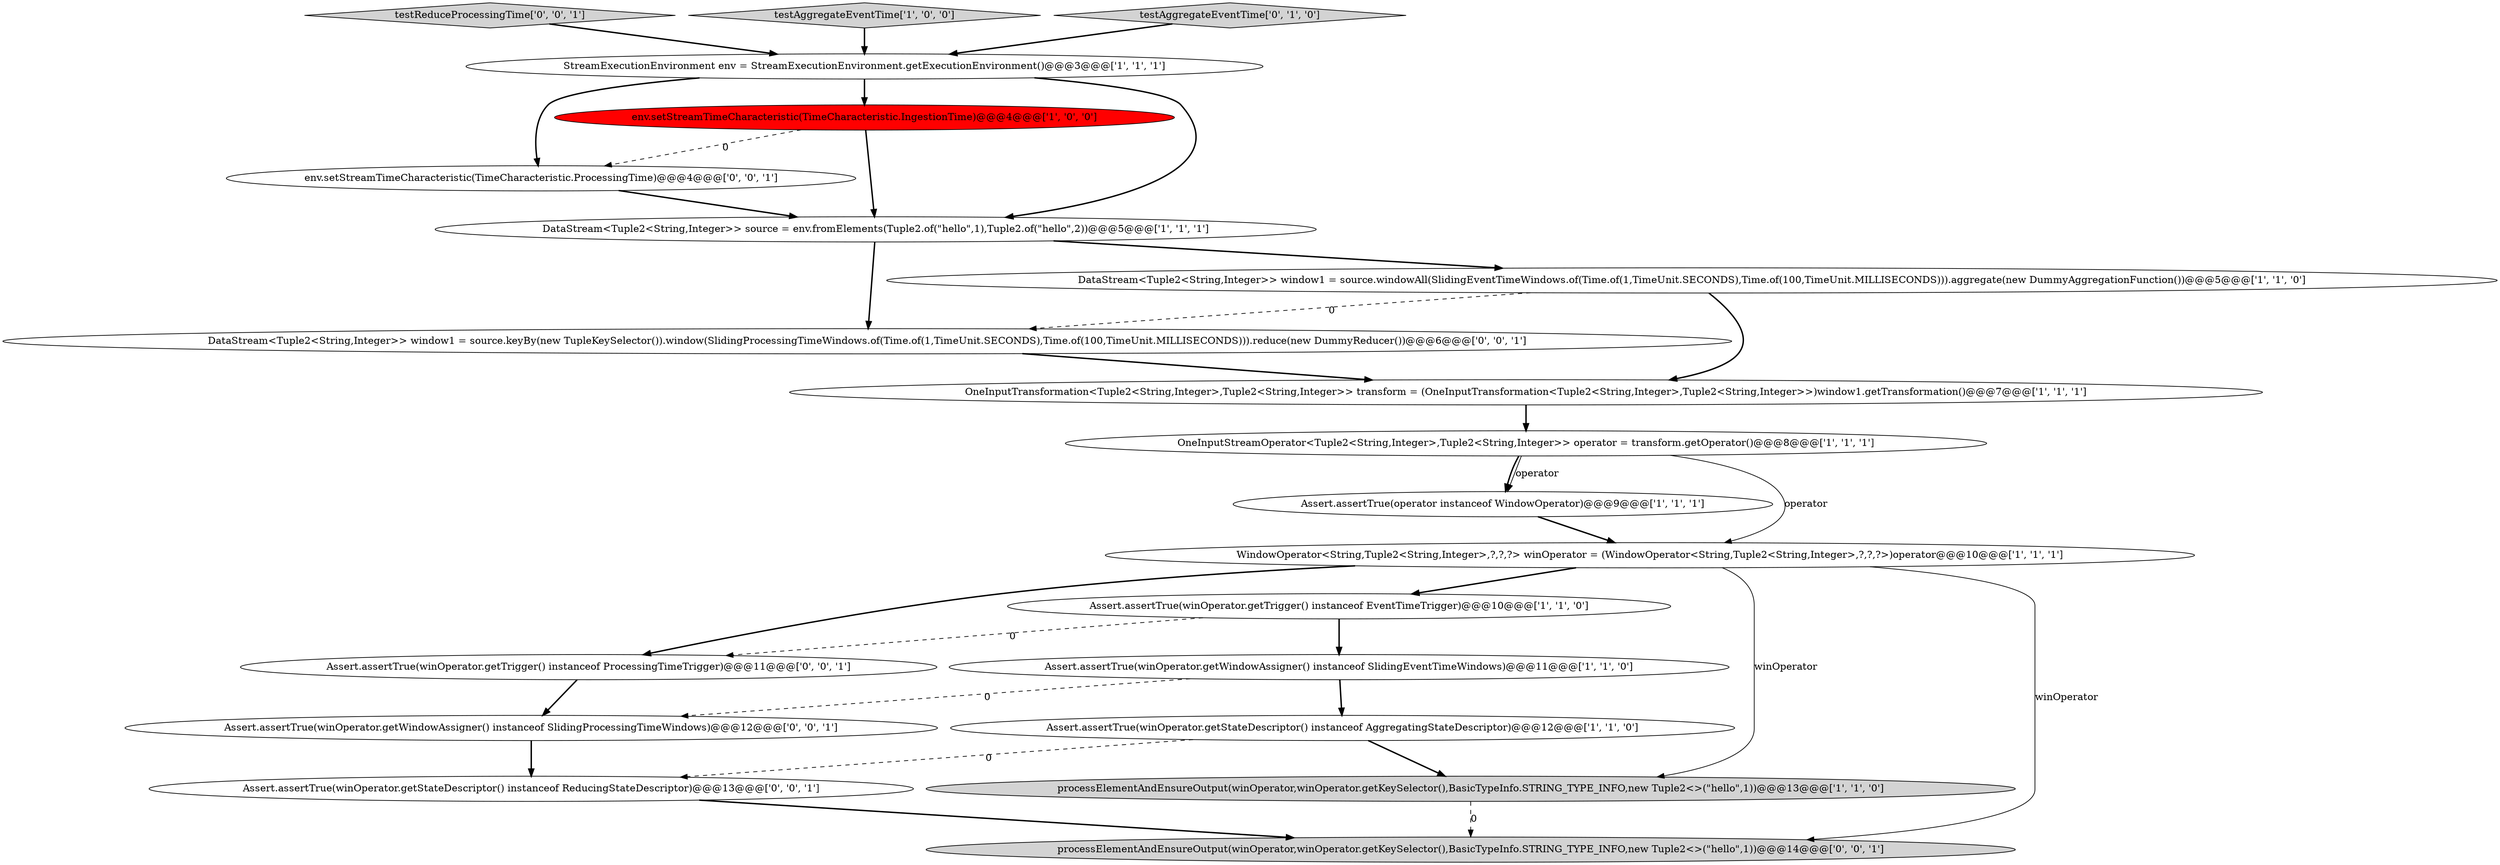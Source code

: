 digraph {
7 [style = filled, label = "Assert.assertTrue(winOperator.getStateDescriptor() instanceof AggregatingStateDescriptor)@@@12@@@['1', '1', '0']", fillcolor = white, shape = ellipse image = "AAA0AAABBB1BBB"];
19 [style = filled, label = "testReduceProcessingTime['0', '0', '1']", fillcolor = lightgray, shape = diamond image = "AAA0AAABBB3BBB"];
16 [style = filled, label = "Assert.assertTrue(winOperator.getTrigger() instanceof ProcessingTimeTrigger)@@@11@@@['0', '0', '1']", fillcolor = white, shape = ellipse image = "AAA0AAABBB3BBB"];
6 [style = filled, label = "OneInputTransformation<Tuple2<String,Integer>,Tuple2<String,Integer>> transform = (OneInputTransformation<Tuple2<String,Integer>,Tuple2<String,Integer>>)window1.getTransformation()@@@7@@@['1', '1', '1']", fillcolor = white, shape = ellipse image = "AAA0AAABBB1BBB"];
14 [style = filled, label = "env.setStreamTimeCharacteristic(TimeCharacteristic.ProcessingTime)@@@4@@@['0', '0', '1']", fillcolor = white, shape = ellipse image = "AAA0AAABBB3BBB"];
0 [style = filled, label = "Assert.assertTrue(winOperator.getTrigger() instanceof EventTimeTrigger)@@@10@@@['1', '1', '0']", fillcolor = white, shape = ellipse image = "AAA0AAABBB1BBB"];
2 [style = filled, label = "OneInputStreamOperator<Tuple2<String,Integer>,Tuple2<String,Integer>> operator = transform.getOperator()@@@8@@@['1', '1', '1']", fillcolor = white, shape = ellipse image = "AAA0AAABBB1BBB"];
20 [style = filled, label = "processElementAndEnsureOutput(winOperator,winOperator.getKeySelector(),BasicTypeInfo.STRING_TYPE_INFO,new Tuple2<>(\"hello\",1))@@@14@@@['0', '0', '1']", fillcolor = lightgray, shape = ellipse image = "AAA0AAABBB3BBB"];
5 [style = filled, label = "StreamExecutionEnvironment env = StreamExecutionEnvironment.getExecutionEnvironment()@@@3@@@['1', '1', '1']", fillcolor = white, shape = ellipse image = "AAA0AAABBB1BBB"];
1 [style = filled, label = "testAggregateEventTime['1', '0', '0']", fillcolor = lightgray, shape = diamond image = "AAA0AAABBB1BBB"];
8 [style = filled, label = "Assert.assertTrue(operator instanceof WindowOperator)@@@9@@@['1', '1', '1']", fillcolor = white, shape = ellipse image = "AAA0AAABBB1BBB"];
11 [style = filled, label = "env.setStreamTimeCharacteristic(TimeCharacteristic.IngestionTime)@@@4@@@['1', '0', '0']", fillcolor = red, shape = ellipse image = "AAA1AAABBB1BBB"];
3 [style = filled, label = "processElementAndEnsureOutput(winOperator,winOperator.getKeySelector(),BasicTypeInfo.STRING_TYPE_INFO,new Tuple2<>(\"hello\",1))@@@13@@@['1', '1', '0']", fillcolor = lightgray, shape = ellipse image = "AAA0AAABBB1BBB"];
17 [style = filled, label = "DataStream<Tuple2<String,Integer>> window1 = source.keyBy(new TupleKeySelector()).window(SlidingProcessingTimeWindows.of(Time.of(1,TimeUnit.SECONDS),Time.of(100,TimeUnit.MILLISECONDS))).reduce(new DummyReducer())@@@6@@@['0', '0', '1']", fillcolor = white, shape = ellipse image = "AAA0AAABBB3BBB"];
10 [style = filled, label = "Assert.assertTrue(winOperator.getWindowAssigner() instanceof SlidingEventTimeWindows)@@@11@@@['1', '1', '0']", fillcolor = white, shape = ellipse image = "AAA0AAABBB1BBB"];
18 [style = filled, label = "Assert.assertTrue(winOperator.getWindowAssigner() instanceof SlidingProcessingTimeWindows)@@@12@@@['0', '0', '1']", fillcolor = white, shape = ellipse image = "AAA0AAABBB3BBB"];
4 [style = filled, label = "DataStream<Tuple2<String,Integer>> window1 = source.windowAll(SlidingEventTimeWindows.of(Time.of(1,TimeUnit.SECONDS),Time.of(100,TimeUnit.MILLISECONDS))).aggregate(new DummyAggregationFunction())@@@5@@@['1', '1', '0']", fillcolor = white, shape = ellipse image = "AAA0AAABBB1BBB"];
15 [style = filled, label = "Assert.assertTrue(winOperator.getStateDescriptor() instanceof ReducingStateDescriptor)@@@13@@@['0', '0', '1']", fillcolor = white, shape = ellipse image = "AAA0AAABBB3BBB"];
12 [style = filled, label = "WindowOperator<String,Tuple2<String,Integer>,?,?,?> winOperator = (WindowOperator<String,Tuple2<String,Integer>,?,?,?>)operator@@@10@@@['1', '1', '1']", fillcolor = white, shape = ellipse image = "AAA0AAABBB1BBB"];
13 [style = filled, label = "testAggregateEventTime['0', '1', '0']", fillcolor = lightgray, shape = diamond image = "AAA0AAABBB2BBB"];
9 [style = filled, label = "DataStream<Tuple2<String,Integer>> source = env.fromElements(Tuple2.of(\"hello\",1),Tuple2.of(\"hello\",2))@@@5@@@['1', '1', '1']", fillcolor = white, shape = ellipse image = "AAA0AAABBB1BBB"];
1->5 [style = bold, label=""];
2->12 [style = solid, label="operator"];
16->18 [style = bold, label=""];
5->9 [style = bold, label=""];
4->17 [style = dashed, label="0"];
17->6 [style = bold, label=""];
4->6 [style = bold, label=""];
9->4 [style = bold, label=""];
18->15 [style = bold, label=""];
0->16 [style = dashed, label="0"];
9->17 [style = bold, label=""];
2->8 [style = solid, label="operator"];
12->16 [style = bold, label=""];
5->14 [style = bold, label=""];
11->9 [style = bold, label=""];
12->0 [style = bold, label=""];
10->7 [style = bold, label=""];
7->3 [style = bold, label=""];
6->2 [style = bold, label=""];
19->5 [style = bold, label=""];
0->10 [style = bold, label=""];
15->20 [style = bold, label=""];
11->14 [style = dashed, label="0"];
3->20 [style = dashed, label="0"];
13->5 [style = bold, label=""];
7->15 [style = dashed, label="0"];
12->3 [style = solid, label="winOperator"];
14->9 [style = bold, label=""];
5->11 [style = bold, label=""];
8->12 [style = bold, label=""];
10->18 [style = dashed, label="0"];
2->8 [style = bold, label=""];
12->20 [style = solid, label="winOperator"];
}
